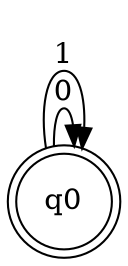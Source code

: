 digraph finite_state_machine {
rankdir=LR;
size="8,5"
node [shape = doublecircle]; q0 ;
node [shape = circle];
q0 -> q0 [label="0"];
q0 -> q0 [label="1"];
}